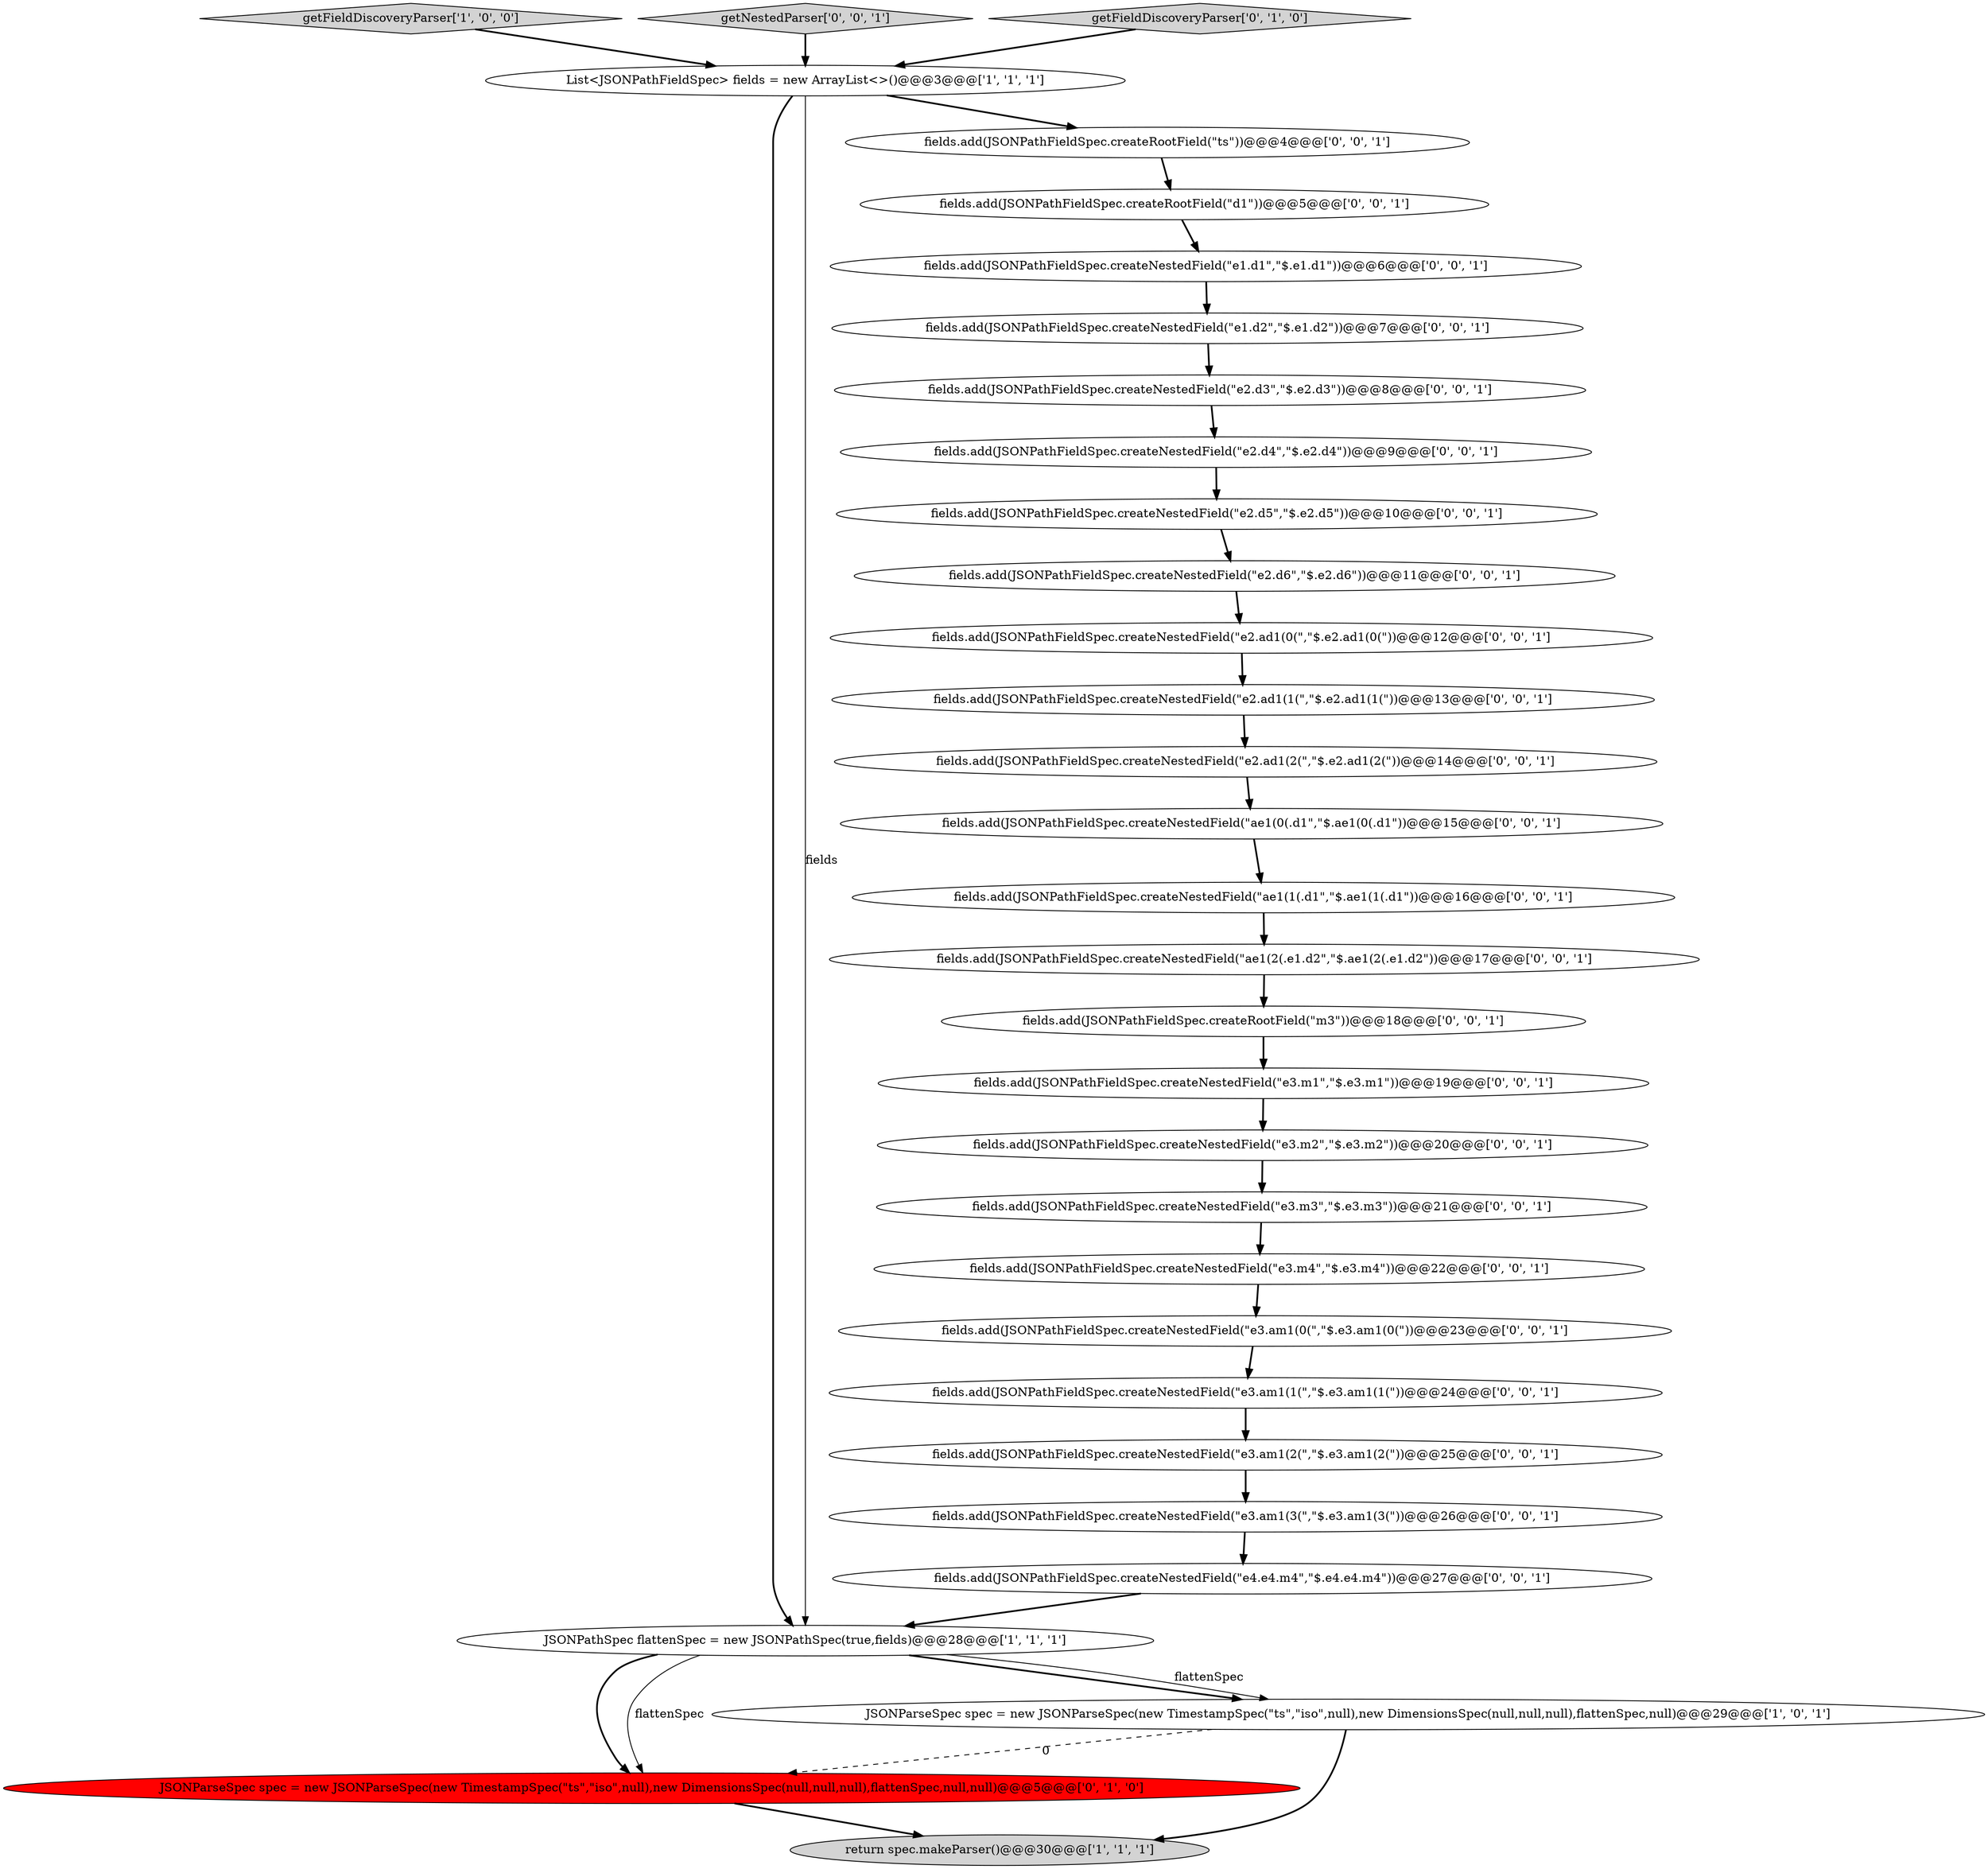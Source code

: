 digraph {
6 [style = filled, label = "JSONParseSpec spec = new JSONParseSpec(new TimestampSpec(\"ts\",\"iso\",null),new DimensionsSpec(null,null,null),flattenSpec,null,null)@@@5@@@['0', '1', '0']", fillcolor = red, shape = ellipse image = "AAA1AAABBB2BBB"];
11 [style = filled, label = "fields.add(JSONPathFieldSpec.createNestedField(\"e4.e4.m4\",\"$.e4.e4.m4\"))@@@27@@@['0', '0', '1']", fillcolor = white, shape = ellipse image = "AAA0AAABBB3BBB"];
13 [style = filled, label = "fields.add(JSONPathFieldSpec.createNestedField(\"e3.m3\",\"$.e3.m3\"))@@@21@@@['0', '0', '1']", fillcolor = white, shape = ellipse image = "AAA0AAABBB3BBB"];
17 [style = filled, label = "fields.add(JSONPathFieldSpec.createNestedField(\"e3.am1(3(\",\"$.e3.am1(3(\"))@@@26@@@['0', '0', '1']", fillcolor = white, shape = ellipse image = "AAA0AAABBB3BBB"];
16 [style = filled, label = "fields.add(JSONPathFieldSpec.createNestedField(\"e2.d4\",\"$.e2.d4\"))@@@9@@@['0', '0', '1']", fillcolor = white, shape = ellipse image = "AAA0AAABBB3BBB"];
1 [style = filled, label = "return spec.makeParser()@@@30@@@['1', '1', '1']", fillcolor = lightgray, shape = ellipse image = "AAA0AAABBB1BBB"];
8 [style = filled, label = "fields.add(JSONPathFieldSpec.createNestedField(\"e1.d2\",\"$.e1.d2\"))@@@7@@@['0', '0', '1']", fillcolor = white, shape = ellipse image = "AAA0AAABBB3BBB"];
7 [style = filled, label = "fields.add(JSONPathFieldSpec.createNestedField(\"ae1(0(.d1\",\"$.ae1(0(.d1\"))@@@15@@@['0', '0', '1']", fillcolor = white, shape = ellipse image = "AAA0AAABBB3BBB"];
29 [style = filled, label = "fields.add(JSONPathFieldSpec.createNestedField(\"e2.d5\",\"$.e2.d5\"))@@@10@@@['0', '0', '1']", fillcolor = white, shape = ellipse image = "AAA0AAABBB3BBB"];
19 [style = filled, label = "fields.add(JSONPathFieldSpec.createNestedField(\"e2.ad1(2(\",\"$.e2.ad1(2(\"))@@@14@@@['0', '0', '1']", fillcolor = white, shape = ellipse image = "AAA0AAABBB3BBB"];
24 [style = filled, label = "fields.add(JSONPathFieldSpec.createNestedField(\"e3.am1(1(\",\"$.e3.am1(1(\"))@@@24@@@['0', '0', '1']", fillcolor = white, shape = ellipse image = "AAA0AAABBB3BBB"];
0 [style = filled, label = "getFieldDiscoveryParser['1', '0', '0']", fillcolor = lightgray, shape = diamond image = "AAA0AAABBB1BBB"];
3 [style = filled, label = "JSONParseSpec spec = new JSONParseSpec(new TimestampSpec(\"ts\",\"iso\",null),new DimensionsSpec(null,null,null),flattenSpec,null)@@@29@@@['1', '0', '1']", fillcolor = white, shape = ellipse image = "AAA0AAABBB1BBB"];
14 [style = filled, label = "fields.add(JSONPathFieldSpec.createNestedField(\"e2.d3\",\"$.e2.d3\"))@@@8@@@['0', '0', '1']", fillcolor = white, shape = ellipse image = "AAA0AAABBB3BBB"];
10 [style = filled, label = "fields.add(JSONPathFieldSpec.createNestedField(\"e3.m4\",\"$.e3.m4\"))@@@22@@@['0', '0', '1']", fillcolor = white, shape = ellipse image = "AAA0AAABBB3BBB"];
2 [style = filled, label = "JSONPathSpec flattenSpec = new JSONPathSpec(true,fields)@@@28@@@['1', '1', '1']", fillcolor = white, shape = ellipse image = "AAA0AAABBB1BBB"];
20 [style = filled, label = "fields.add(JSONPathFieldSpec.createNestedField(\"e3.am1(2(\",\"$.e3.am1(2(\"))@@@25@@@['0', '0', '1']", fillcolor = white, shape = ellipse image = "AAA0AAABBB3BBB"];
18 [style = filled, label = "getNestedParser['0', '0', '1']", fillcolor = lightgray, shape = diamond image = "AAA0AAABBB3BBB"];
22 [style = filled, label = "fields.add(JSONPathFieldSpec.createNestedField(\"ae1(2(.e1.d2\",\"$.ae1(2(.e1.d2\"))@@@17@@@['0', '0', '1']", fillcolor = white, shape = ellipse image = "AAA0AAABBB3BBB"];
28 [style = filled, label = "fields.add(JSONPathFieldSpec.createNestedField(\"e2.ad1(1(\",\"$.e2.ad1(1(\"))@@@13@@@['0', '0', '1']", fillcolor = white, shape = ellipse image = "AAA0AAABBB3BBB"];
21 [style = filled, label = "fields.add(JSONPathFieldSpec.createRootField(\"d1\"))@@@5@@@['0', '0', '1']", fillcolor = white, shape = ellipse image = "AAA0AAABBB3BBB"];
26 [style = filled, label = "fields.add(JSONPathFieldSpec.createNestedField(\"e1.d1\",\"$.e1.d1\"))@@@6@@@['0', '0', '1']", fillcolor = white, shape = ellipse image = "AAA0AAABBB3BBB"];
27 [style = filled, label = "fields.add(JSONPathFieldSpec.createNestedField(\"ae1(1(.d1\",\"$.ae1(1(.d1\"))@@@16@@@['0', '0', '1']", fillcolor = white, shape = ellipse image = "AAA0AAABBB3BBB"];
4 [style = filled, label = "List<JSONPathFieldSpec> fields = new ArrayList<>()@@@3@@@['1', '1', '1']", fillcolor = white, shape = ellipse image = "AAA0AAABBB1BBB"];
31 [style = filled, label = "fields.add(JSONPathFieldSpec.createNestedField(\"e2.ad1(0(\",\"$.e2.ad1(0(\"))@@@12@@@['0', '0', '1']", fillcolor = white, shape = ellipse image = "AAA0AAABBB3BBB"];
5 [style = filled, label = "getFieldDiscoveryParser['0', '1', '0']", fillcolor = lightgray, shape = diamond image = "AAA0AAABBB2BBB"];
25 [style = filled, label = "fields.add(JSONPathFieldSpec.createRootField(\"ts\"))@@@4@@@['0', '0', '1']", fillcolor = white, shape = ellipse image = "AAA0AAABBB3BBB"];
15 [style = filled, label = "fields.add(JSONPathFieldSpec.createNestedField(\"e3.m1\",\"$.e3.m1\"))@@@19@@@['0', '0', '1']", fillcolor = white, shape = ellipse image = "AAA0AAABBB3BBB"];
12 [style = filled, label = "fields.add(JSONPathFieldSpec.createNestedField(\"e3.m2\",\"$.e3.m2\"))@@@20@@@['0', '0', '1']", fillcolor = white, shape = ellipse image = "AAA0AAABBB3BBB"];
30 [style = filled, label = "fields.add(JSONPathFieldSpec.createRootField(\"m3\"))@@@18@@@['0', '0', '1']", fillcolor = white, shape = ellipse image = "AAA0AAABBB3BBB"];
23 [style = filled, label = "fields.add(JSONPathFieldSpec.createNestedField(\"e2.d6\",\"$.e2.d6\"))@@@11@@@['0', '0', '1']", fillcolor = white, shape = ellipse image = "AAA0AAABBB3BBB"];
9 [style = filled, label = "fields.add(JSONPathFieldSpec.createNestedField(\"e3.am1(0(\",\"$.e3.am1(0(\"))@@@23@@@['0', '0', '1']", fillcolor = white, shape = ellipse image = "AAA0AAABBB3BBB"];
14->16 [style = bold, label=""];
23->31 [style = bold, label=""];
13->10 [style = bold, label=""];
3->6 [style = dashed, label="0"];
20->17 [style = bold, label=""];
3->1 [style = bold, label=""];
4->25 [style = bold, label=""];
2->6 [style = bold, label=""];
2->3 [style = bold, label=""];
16->29 [style = bold, label=""];
8->14 [style = bold, label=""];
26->8 [style = bold, label=""];
4->2 [style = bold, label=""];
29->23 [style = bold, label=""];
27->22 [style = bold, label=""];
22->30 [style = bold, label=""];
11->2 [style = bold, label=""];
24->20 [style = bold, label=""];
6->1 [style = bold, label=""];
12->13 [style = bold, label=""];
21->26 [style = bold, label=""];
2->3 [style = solid, label="flattenSpec"];
18->4 [style = bold, label=""];
0->4 [style = bold, label=""];
5->4 [style = bold, label=""];
2->6 [style = solid, label="flattenSpec"];
28->19 [style = bold, label=""];
7->27 [style = bold, label=""];
15->12 [style = bold, label=""];
10->9 [style = bold, label=""];
31->28 [style = bold, label=""];
19->7 [style = bold, label=""];
9->24 [style = bold, label=""];
4->2 [style = solid, label="fields"];
25->21 [style = bold, label=""];
30->15 [style = bold, label=""];
17->11 [style = bold, label=""];
}
